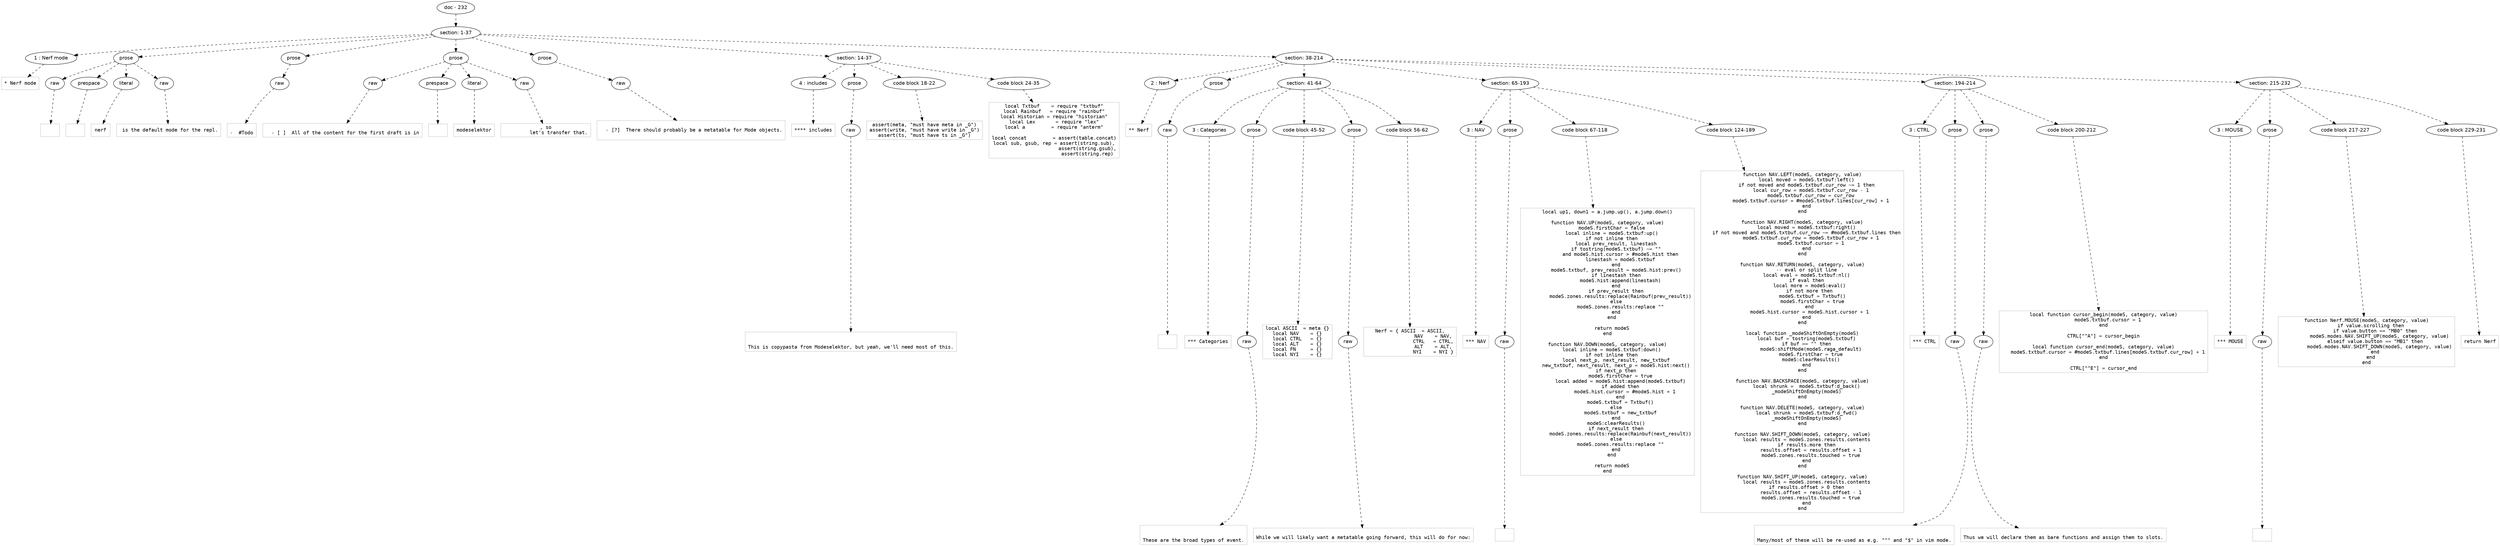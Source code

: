 digraph lpegNode {

node [fontname=Helvetica]
edge [style=dashed]

doc_0 [label="doc - 232"]


doc_0 -> { section_1}
{rank=same; section_1}

section_1 [label="section: 1-37"]


// END RANK doc_0

section_1 -> { header_2 prose_3 prose_4 prose_5 prose_6 section_7 section_8}
{rank=same; header_2 prose_3 prose_4 prose_5 prose_6 section_7 section_8}

header_2 [label="1 : Nerf mode"]

prose_3 [label="prose"]

prose_4 [label="prose"]

prose_5 [label="prose"]

prose_6 [label="prose"]

section_7 [label="section: 14-37"]

section_8 [label="section: 38-214"]


// END RANK section_1

header_2 -> leaf_9
leaf_9  [color=Gray,shape=rectangle,fontname=Inconsolata,label="* Nerf mode"]
// END RANK header_2

prose_3 -> { raw_10 prespace_11 literal_12 raw_13}
{rank=same; raw_10 prespace_11 literal_12 raw_13}

raw_10 [label="raw"]

prespace_11 [label="prespace"]

literal_12 [label="literal"]

raw_13 [label="raw"]


// END RANK prose_3

raw_10 -> leaf_14
leaf_14  [color=Gray,shape=rectangle,fontname=Inconsolata,label="
"]
// END RANK raw_10

prespace_11 -> leaf_15
leaf_15  [color=Gray,shape=rectangle,fontname=Inconsolata,label=""]
// END RANK prespace_11

literal_12 -> leaf_16
leaf_16  [color=Gray,shape=rectangle,fontname=Inconsolata,label="nerf"]
// END RANK literal_12

raw_13 -> leaf_17
leaf_17  [color=Gray,shape=rectangle,fontname=Inconsolata,label=" is the default mode for the repl.
"]
// END RANK raw_13

prose_4 -> { raw_18}
{rank=same; raw_18}

raw_18 [label="raw"]


// END RANK prose_4

raw_18 -> leaf_19
leaf_19  [color=Gray,shape=rectangle,fontname=Inconsolata,label="
-  #Todo
"]
// END RANK raw_18

prose_5 -> { raw_20 prespace_21 literal_22 raw_23}
{rank=same; raw_20 prespace_21 literal_22 raw_23}

raw_20 [label="raw"]

prespace_21 [label="prespace"]

literal_22 [label="literal"]

raw_23 [label="raw"]


// END RANK prose_5

raw_20 -> leaf_24
leaf_24  [color=Gray,shape=rectangle,fontname=Inconsolata,label="
  - [ ]  All of the content for the first draft is in"]
// END RANK raw_20

prespace_21 -> leaf_25
leaf_25  [color=Gray,shape=rectangle,fontname=Inconsolata,label=" "]
// END RANK prespace_21

literal_22 -> leaf_26
leaf_26  [color=Gray,shape=rectangle,fontname=Inconsolata,label="modeselektor"]
// END RANK literal_22

raw_23 -> leaf_27
leaf_27  [color=Gray,shape=rectangle,fontname=Inconsolata,label=", so
         let's transfer that.
"]
// END RANK raw_23

prose_6 -> { raw_28}
{rank=same; raw_28}

raw_28 [label="raw"]


// END RANK prose_6

raw_28 -> leaf_29
leaf_29  [color=Gray,shape=rectangle,fontname=Inconsolata,label="
  - [?]  There should probably be a metatable for Mode objects.

"]
// END RANK raw_28

section_7 -> { header_30 prose_31 codeblock_32 codeblock_33}
{rank=same; header_30 prose_31 codeblock_32 codeblock_33}

header_30 [label="4 : includes"]

prose_31 [label="prose"]

codeblock_32 [label="code block 18-22"]

codeblock_33 [label="code block 24-35"]


// END RANK section_7

header_30 -> leaf_34
leaf_34  [color=Gray,shape=rectangle,fontname=Inconsolata,label="**** includes"]
// END RANK header_30

prose_31 -> { raw_35}
{rank=same; raw_35}

raw_35 [label="raw"]


// END RANK prose_31

raw_35 -> leaf_36
leaf_36  [color=Gray,shape=rectangle,fontname=Inconsolata,label="

This is copypasta from Modeselektor, but yeah, we'll need most of this.
"]
// END RANK raw_35

codeblock_32 -> leaf_37
leaf_37  [color=Gray,shape=rectangle,fontname=Inconsolata,label="assert(meta, \"must have meta in _G\")
assert(write, \"must have write in _G\")
assert(ts, \"must have ts in _G\")"]
// END RANK codeblock_32

codeblock_33 -> leaf_38
leaf_38  [color=Gray,shape=rectangle,fontname=Inconsolata,label="local Txtbuf    = require \"txtbuf\"
local Rainbuf   = require \"rainbuf\"
local Historian = require \"historian\"
local Lex       = require \"lex\"
local a         = require \"anterm\"

local concat         = assert(table.concat)
local sub, gsub, rep = assert(string.sub),
                       assert(string.gsub),
                       assert(string.rep)"]
// END RANK codeblock_33

section_8 -> { header_39 prose_40 section_41 section_42 section_43 section_44}
{rank=same; header_39 prose_40 section_41 section_42 section_43 section_44}

header_39 [label="2 : Nerf"]

prose_40 [label="prose"]

section_41 [label="section: 41-64"]

section_42 [label="section: 65-193"]

section_43 [label="section: 194-214"]

section_44 [label="section: 215-232"]


// END RANK section_8

header_39 -> leaf_45
leaf_45  [color=Gray,shape=rectangle,fontname=Inconsolata,label="** Nerf"]
// END RANK header_39

prose_40 -> { raw_46}
{rank=same; raw_46}

raw_46 [label="raw"]


// END RANK prose_40

raw_46 -> leaf_47
leaf_47  [color=Gray,shape=rectangle,fontname=Inconsolata,label="

"]
// END RANK raw_46

section_41 -> { header_48 prose_49 codeblock_50 prose_51 codeblock_52}
{rank=same; header_48 prose_49 codeblock_50 prose_51 codeblock_52}

header_48 [label="3 : Categories"]

prose_49 [label="prose"]

codeblock_50 [label="code block 45-52"]

prose_51 [label="prose"]

codeblock_52 [label="code block 56-62"]


// END RANK section_41

header_48 -> leaf_53
leaf_53  [color=Gray,shape=rectangle,fontname=Inconsolata,label="*** Categories"]
// END RANK header_48

prose_49 -> { raw_54}
{rank=same; raw_54}

raw_54 [label="raw"]


// END RANK prose_49

raw_54 -> leaf_55
leaf_55  [color=Gray,shape=rectangle,fontname=Inconsolata,label="

These are the broad types of event.
"]
// END RANK raw_54

codeblock_50 -> leaf_56
leaf_56  [color=Gray,shape=rectangle,fontname=Inconsolata,label="local ASCII  = meta {}
local NAV    = {}
local CTRL   = {}
local ALT    = {}
local FN     = {}
local NYI    = {}"]
// END RANK codeblock_50

prose_51 -> { raw_57}
{rank=same; raw_57}

raw_57 [label="raw"]


// END RANK prose_51

raw_57 -> leaf_58
leaf_58  [color=Gray,shape=rectangle,fontname=Inconsolata,label="
While we will likely want a metatable going forward, this will do for now:
"]
// END RANK raw_57

codeblock_52 -> leaf_59
leaf_59  [color=Gray,shape=rectangle,fontname=Inconsolata,label="Nerf = { ASCII  = ASCII,
                NAV    = NAV,
                CTRL   = CTRL,
                ALT    = ALT,
                NYI    = NYI }"]
// END RANK codeblock_52

section_42 -> { header_60 prose_61 codeblock_62 codeblock_63}
{rank=same; header_60 prose_61 codeblock_62 codeblock_63}

header_60 [label="3 : NAV"]

prose_61 [label="prose"]

codeblock_62 [label="code block 67-118"]

codeblock_63 [label="code block 124-189"]


// END RANK section_42

header_60 -> leaf_64
leaf_64  [color=Gray,shape=rectangle,fontname=Inconsolata,label="*** NAV"]
// END RANK header_60

prose_61 -> { raw_65}
{rank=same; raw_65}

raw_65 [label="raw"]


// END RANK prose_61

raw_65 -> leaf_66
leaf_66  [color=Gray,shape=rectangle,fontname=Inconsolata,label="
"]
// END RANK raw_65

codeblock_62 -> leaf_67
leaf_67  [color=Gray,shape=rectangle,fontname=Inconsolata,label="local up1, down1 = a.jump.up(), a.jump.down()

function NAV.UP(modeS, category, value)
   modeS.firstChar = false
   local inline = modeS.txtbuf:up()
   if not inline then
      local prev_result, linestash
      if tostring(modeS.txtbuf) ~= \"\"
         and modeS.hist.cursor > #modeS.hist then
         linestash = modeS.txtbuf
      end
      modeS.txtbuf, prev_result = modeS.hist:prev()
      if linestash then
         modeS.hist:append(linestash)
      end
      if prev_result then
         modeS.zones.results:replace(Rainbuf(prev_result))
      else
         modeS.zones.results:replace \"\"
      end
   end

   return modeS
end

function NAV.DOWN(modeS, category, value)
   local inline = modeS.txtbuf:down()
   if not inline then
      local next_p, next_result, new_txtbuf
      new_txtbuf, next_result, next_p = modeS.hist:next()
      if next_p then
         modeS.firstChar = true
         local added = modeS.hist:append(modeS.txtbuf)
         if added then
            modeS.hist.cursor = #modeS.hist + 1
         end
         modeS.txtbuf = Txtbuf()
      else
         modeS.txtbuf = new_txtbuf
      end
      modeS:clearResults()
      if next_result then
         modeS.zones.results:replace(Rainbuf(next_result))
      else
         modeS.zones.results:replace \"\"
      end
   end

   return modeS
end"]
// END RANK codeblock_62

codeblock_63 -> leaf_68
leaf_68  [color=Gray,shape=rectangle,fontname=Inconsolata,label="function NAV.LEFT(modeS, category, value)
   local moved = modeS.txtbuf:left()
   if not moved and modeS.txtbuf.cur_row ~= 1 then
      local cur_row = modeS.txtbuf.cur_row - 1
      modeS.txtbuf.cur_row = cur_row
      modeS.txtbuf.cursor = #modeS.txtbuf.lines[cur_row] + 1
   end
end

function NAV.RIGHT(modeS, category, value)
   local moved = modeS.txtbuf:right()
   if not moved and modeS.txtbuf.cur_row ~= #modeS.txtbuf.lines then
      modeS.txtbuf.cur_row = modeS.txtbuf.cur_row + 1
      modeS.txtbuf.cursor = 1
   end
end

function NAV.RETURN(modeS, category, value)
   -- eval or split line
   local eval = modeS.txtbuf:nl()
   if eval then
     local more = modeS:eval()
     if not more then
       modeS.txtbuf = Txtbuf()
       modeS.firstChar = true
     end
     modeS.hist.cursor = modeS.hist.cursor + 1
   end
end

local function _modeShiftOnEmpty(modeS)
   local buf = tostring(modeS.txtbuf)
   if buf == \"\" then
      modeS:shiftMode(modeS.raga_default)
      modeS.firstChar = true
      modeS:clearResults()
   end
end

function NAV.BACKSPACE(modeS, category, value)
   local shrunk =  modeS.txtbuf:d_back()
   _modeShiftOnEmpty(modeS)
end

function NAV.DELETE(modeS, category, value)
   local shrunk = modeS.txtbuf:d_fwd()
   _modeShiftOnEmpty(modeS)
end

function NAV.SHIFT_DOWN(modeS, category, value)
   local results = modeS.zones.results.contents
   if results.more then
      results.offset = results.offset + 1
      modeS.zones.results.touched = true
   end
end

function NAV.SHIFT_UP(modeS, category, value)
   local results = modeS.zones.results.contents
   if results.offset > 0 then
      results.offset = results.offset - 1
      modeS.zones.results.touched = true
   end
end"]
// END RANK codeblock_63

section_43 -> { header_69 prose_70 prose_71 codeblock_72}
{rank=same; header_69 prose_70 prose_71 codeblock_72}

header_69 [label="3 : CTRL"]

prose_70 [label="prose"]

prose_71 [label="prose"]

codeblock_72 [label="code block 200-212"]


// END RANK section_43

header_69 -> leaf_73
leaf_73  [color=Gray,shape=rectangle,fontname=Inconsolata,label="*** CTRL"]
// END RANK header_69

prose_70 -> { raw_74}
{rank=same; raw_74}

raw_74 [label="raw"]


// END RANK prose_70

raw_74 -> leaf_75
leaf_75  [color=Gray,shape=rectangle,fontname=Inconsolata,label="

Many/most of these will be re-used as e.g. \"^\" and \"$\" in vim mode.
"]
// END RANK raw_74

prose_71 -> { raw_76}
{rank=same; raw_76}

raw_76 [label="raw"]


// END RANK prose_71

raw_76 -> leaf_77
leaf_77  [color=Gray,shape=rectangle,fontname=Inconsolata,label="
Thus we will declare them as bare functions and assign them to slots.
"]
// END RANK raw_76

codeblock_72 -> leaf_78
leaf_78  [color=Gray,shape=rectangle,fontname=Inconsolata,label="local function cursor_begin(modeS, category, value)
   modeS.txtbuf.cursor = 1
end

CTRL[\"^A\"] = cursor_begin

local function cursor_end(modeS, category, value)
   modeS.txtbuf.cursor = #modeS.txtbuf.lines[modeS.txtbuf.cur_row] + 1
end

CTRL[\"^E\"] = cursor_end"]
// END RANK codeblock_72

section_44 -> { header_79 prose_80 codeblock_81 codeblock_82}
{rank=same; header_79 prose_80 codeblock_81 codeblock_82}

header_79 [label="3 : MOUSE"]

prose_80 [label="prose"]

codeblock_81 [label="code block 217-227"]

codeblock_82 [label="code block 229-231"]


// END RANK section_44

header_79 -> leaf_83
leaf_83  [color=Gray,shape=rectangle,fontname=Inconsolata,label="*** MOUSE"]
// END RANK header_79

prose_80 -> { raw_84}
{rank=same; raw_84}

raw_84 [label="raw"]


// END RANK prose_80

raw_84 -> leaf_85
leaf_85  [color=Gray,shape=rectangle,fontname=Inconsolata,label="
"]
// END RANK raw_84

codeblock_81 -> leaf_86
leaf_86  [color=Gray,shape=rectangle,fontname=Inconsolata,label="function Nerf.MOUSE(modeS, category, value)
   if value.scrolling then
      if value.button == \"MB0\" then
         modeS.modes.NAV.SHIFT_UP(modeS, category, value)
      elseif value.button == \"MB1\" then
         modeS.modes.NAV.SHIFT_DOWN(modeS, category, value)
      end
   end
end"]
// END RANK codeblock_81

codeblock_82 -> leaf_87
leaf_87  [color=Gray,shape=rectangle,fontname=Inconsolata,label="return Nerf"]
// END RANK codeblock_82


}
